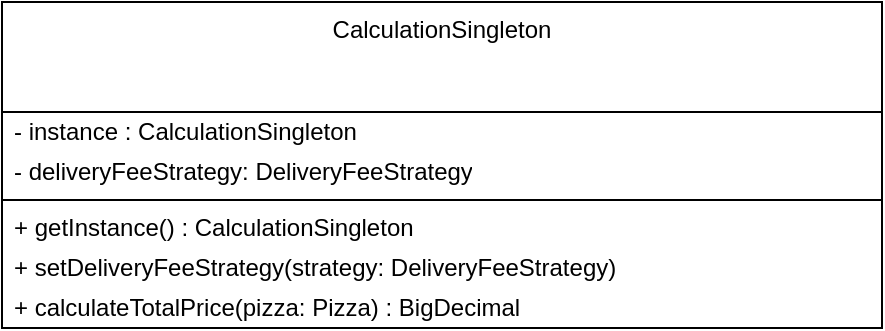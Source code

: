 <mxfile version="22.0.8" type="github">
  <diagram name="Page-1" id="WlGeIlo4A0PmuS_6lP26">
    <mxGraphModel dx="618" dy="678" grid="1" gridSize="10" guides="1" tooltips="1" connect="1" arrows="1" fold="1" page="1" pageScale="1" pageWidth="850" pageHeight="1100" math="0" shadow="0">
      <root>
        <mxCell id="0" />
        <mxCell id="1" parent="0" />
        <mxCell id="MxUkuPh3b3BgT4qOGyke-1" value="CalculationSingleton" style="swimlane;fontStyle=0;align=center;verticalAlign=top;childLayout=stackLayout;horizontal=1;startSize=55;horizontalStack=0;resizeParent=1;resizeParentMax=0;resizeLast=0;collapsible=0;marginBottom=0;html=1;whiteSpace=wrap;" vertex="1" parent="1">
          <mxGeometry x="240" y="120" width="440" height="163" as="geometry" />
        </mxCell>
        <mxCell id="MxUkuPh3b3BgT4qOGyke-3" value="- instance : CalculationSingleton" style="text;html=1;strokeColor=none;fillColor=none;align=left;verticalAlign=middle;spacingLeft=4;spacingRight=4;overflow=hidden;rotatable=0;points=[[0,0.5],[1,0.5]];portConstraint=eastwest;whiteSpace=wrap;" vertex="1" parent="MxUkuPh3b3BgT4qOGyke-1">
          <mxGeometry y="55" width="440" height="20" as="geometry" />
        </mxCell>
        <mxCell id="MxUkuPh3b3BgT4qOGyke-5" value="- deliveryFeeStrategy: DeliveryFeeStrategy" style="text;html=1;strokeColor=none;fillColor=none;align=left;verticalAlign=middle;spacingLeft=4;spacingRight=4;overflow=hidden;rotatable=0;points=[[0,0.5],[1,0.5]];portConstraint=eastwest;whiteSpace=wrap;" vertex="1" parent="MxUkuPh3b3BgT4qOGyke-1">
          <mxGeometry y="75" width="440" height="20" as="geometry" />
        </mxCell>
        <mxCell id="MxUkuPh3b3BgT4qOGyke-6" value="" style="line;strokeWidth=1;fillColor=none;align=left;verticalAlign=middle;spacingTop=-1;spacingLeft=3;spacingRight=3;rotatable=0;labelPosition=right;points=[];portConstraint=eastwest;" vertex="1" parent="MxUkuPh3b3BgT4qOGyke-1">
          <mxGeometry y="95" width="440" height="8" as="geometry" />
        </mxCell>
        <mxCell id="MxUkuPh3b3BgT4qOGyke-8" value="+ getInstance() : CalculationSingleton" style="text;html=1;strokeColor=none;fillColor=none;align=left;verticalAlign=middle;spacingLeft=4;spacingRight=4;overflow=hidden;rotatable=0;points=[[0,0.5],[1,0.5]];portConstraint=eastwest;whiteSpace=wrap;" vertex="1" parent="MxUkuPh3b3BgT4qOGyke-1">
          <mxGeometry y="103" width="440" height="20" as="geometry" />
        </mxCell>
        <mxCell id="MxUkuPh3b3BgT4qOGyke-11" value="+ setDeliveryFeeStrategy(strategy: DeliveryFeeStrategy)" style="text;html=1;strokeColor=none;fillColor=none;align=left;verticalAlign=middle;spacingLeft=4;spacingRight=4;overflow=hidden;rotatable=0;points=[[0,0.5],[1,0.5]];portConstraint=eastwest;whiteSpace=wrap;" vertex="1" parent="MxUkuPh3b3BgT4qOGyke-1">
          <mxGeometry y="123" width="440" height="20" as="geometry" />
        </mxCell>
        <mxCell id="MxUkuPh3b3BgT4qOGyke-12" value="+ calculateTotalPrice(pizza: Pizza) : BigDecimal" style="text;html=1;strokeColor=none;fillColor=none;align=left;verticalAlign=middle;spacingLeft=4;spacingRight=4;overflow=hidden;rotatable=0;points=[[0,0.5],[1,0.5]];portConstraint=eastwest;whiteSpace=wrap;" vertex="1" parent="MxUkuPh3b3BgT4qOGyke-1">
          <mxGeometry y="143" width="440" height="20" as="geometry" />
        </mxCell>
      </root>
    </mxGraphModel>
  </diagram>
</mxfile>
